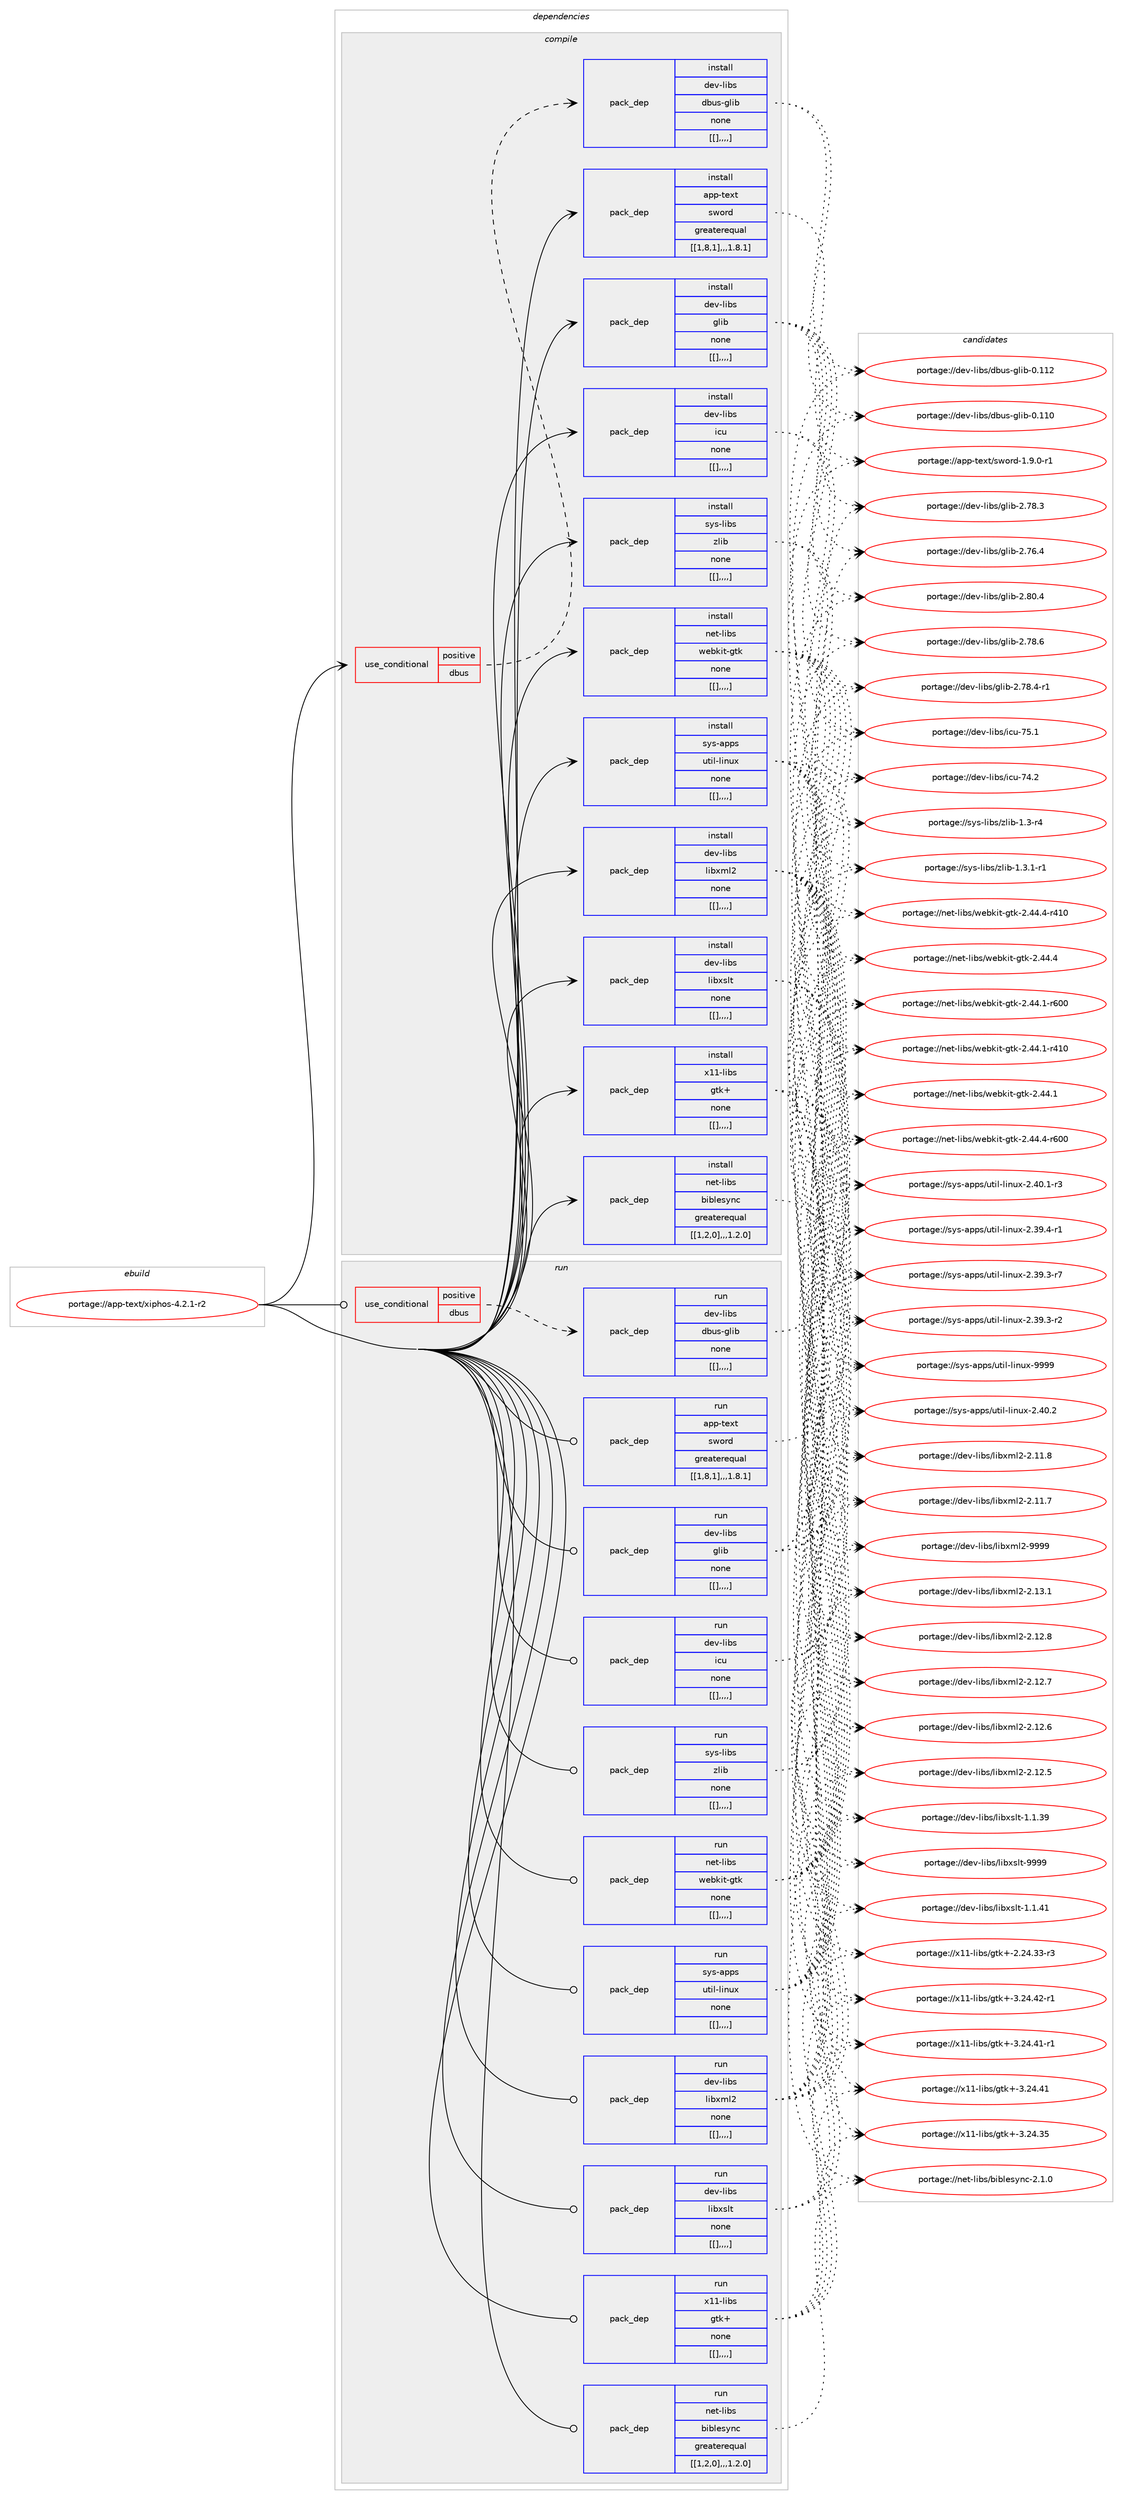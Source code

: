 digraph prolog {

# *************
# Graph options
# *************

newrank=true;
concentrate=true;
compound=true;
graph [rankdir=LR,fontname=Helvetica,fontsize=10,ranksep=1.5];#, ranksep=2.5, nodesep=0.2];
edge  [arrowhead=vee];
node  [fontname=Helvetica,fontsize=10];

# **********
# The ebuild
# **********

subgraph cluster_leftcol {
color=gray;
label=<<i>ebuild</i>>;
id [label="portage://app-text/xiphos-4.2.1-r2", color=red, width=4, href="../app-text/xiphos-4.2.1-r2.svg"];
}

# ****************
# The dependencies
# ****************

subgraph cluster_midcol {
color=gray;
label=<<i>dependencies</i>>;
subgraph cluster_compile {
fillcolor="#eeeeee";
style=filled;
label=<<i>compile</i>>;
subgraph cond16356 {
dependency60292 [label=<<TABLE BORDER="0" CELLBORDER="1" CELLSPACING="0" CELLPADDING="4"><TR><TD ROWSPAN="3" CELLPADDING="10">use_conditional</TD></TR><TR><TD>positive</TD></TR><TR><TD>dbus</TD></TR></TABLE>>, shape=none, color=red];
subgraph pack43427 {
dependency60293 [label=<<TABLE BORDER="0" CELLBORDER="1" CELLSPACING="0" CELLPADDING="4" WIDTH="220"><TR><TD ROWSPAN="6" CELLPADDING="30">pack_dep</TD></TR><TR><TD WIDTH="110">install</TD></TR><TR><TD>dev-libs</TD></TR><TR><TD>dbus-glib</TD></TR><TR><TD>none</TD></TR><TR><TD>[[],,,,]</TD></TR></TABLE>>, shape=none, color=blue];
}
dependency60292:e -> dependency60293:w [weight=20,style="dashed",arrowhead="vee"];
}
id:e -> dependency60292:w [weight=20,style="solid",arrowhead="vee"];
subgraph pack43428 {
dependency60294 [label=<<TABLE BORDER="0" CELLBORDER="1" CELLSPACING="0" CELLPADDING="4" WIDTH="220"><TR><TD ROWSPAN="6" CELLPADDING="30">pack_dep</TD></TR><TR><TD WIDTH="110">install</TD></TR><TR><TD>app-text</TD></TR><TR><TD>sword</TD></TR><TR><TD>greaterequal</TD></TR><TR><TD>[[1,8,1],,,1.8.1]</TD></TR></TABLE>>, shape=none, color=blue];
}
id:e -> dependency60294:w [weight=20,style="solid",arrowhead="vee"];
subgraph pack43429 {
dependency60295 [label=<<TABLE BORDER="0" CELLBORDER="1" CELLSPACING="0" CELLPADDING="4" WIDTH="220"><TR><TD ROWSPAN="6" CELLPADDING="30">pack_dep</TD></TR><TR><TD WIDTH="110">install</TD></TR><TR><TD>dev-libs</TD></TR><TR><TD>glib</TD></TR><TR><TD>none</TD></TR><TR><TD>[[],,,,]</TD></TR></TABLE>>, shape=none, color=blue];
}
id:e -> dependency60295:w [weight=20,style="solid",arrowhead="vee"];
subgraph pack43430 {
dependency60296 [label=<<TABLE BORDER="0" CELLBORDER="1" CELLSPACING="0" CELLPADDING="4" WIDTH="220"><TR><TD ROWSPAN="6" CELLPADDING="30">pack_dep</TD></TR><TR><TD WIDTH="110">install</TD></TR><TR><TD>dev-libs</TD></TR><TR><TD>icu</TD></TR><TR><TD>none</TD></TR><TR><TD>[[],,,,]</TD></TR></TABLE>>, shape=none, color=blue];
}
id:e -> dependency60296:w [weight=20,style="solid",arrowhead="vee"];
subgraph pack43431 {
dependency60297 [label=<<TABLE BORDER="0" CELLBORDER="1" CELLSPACING="0" CELLPADDING="4" WIDTH="220"><TR><TD ROWSPAN="6" CELLPADDING="30">pack_dep</TD></TR><TR><TD WIDTH="110">install</TD></TR><TR><TD>dev-libs</TD></TR><TR><TD>libxml2</TD></TR><TR><TD>none</TD></TR><TR><TD>[[],,,,]</TD></TR></TABLE>>, shape=none, color=blue];
}
id:e -> dependency60297:w [weight=20,style="solid",arrowhead="vee"];
subgraph pack43432 {
dependency60298 [label=<<TABLE BORDER="0" CELLBORDER="1" CELLSPACING="0" CELLPADDING="4" WIDTH="220"><TR><TD ROWSPAN="6" CELLPADDING="30">pack_dep</TD></TR><TR><TD WIDTH="110">install</TD></TR><TR><TD>dev-libs</TD></TR><TR><TD>libxslt</TD></TR><TR><TD>none</TD></TR><TR><TD>[[],,,,]</TD></TR></TABLE>>, shape=none, color=blue];
}
id:e -> dependency60298:w [weight=20,style="solid",arrowhead="vee"];
subgraph pack43433 {
dependency60299 [label=<<TABLE BORDER="0" CELLBORDER="1" CELLSPACING="0" CELLPADDING="4" WIDTH="220"><TR><TD ROWSPAN="6" CELLPADDING="30">pack_dep</TD></TR><TR><TD WIDTH="110">install</TD></TR><TR><TD>net-libs</TD></TR><TR><TD>biblesync</TD></TR><TR><TD>greaterequal</TD></TR><TR><TD>[[1,2,0],,,1.2.0]</TD></TR></TABLE>>, shape=none, color=blue];
}
id:e -> dependency60299:w [weight=20,style="solid",arrowhead="vee"];
subgraph pack43434 {
dependency60300 [label=<<TABLE BORDER="0" CELLBORDER="1" CELLSPACING="0" CELLPADDING="4" WIDTH="220"><TR><TD ROWSPAN="6" CELLPADDING="30">pack_dep</TD></TR><TR><TD WIDTH="110">install</TD></TR><TR><TD>net-libs</TD></TR><TR><TD>webkit-gtk</TD></TR><TR><TD>none</TD></TR><TR><TD>[[],,,,]</TD></TR></TABLE>>, shape=none, color=blue];
}
id:e -> dependency60300:w [weight=20,style="solid",arrowhead="vee"];
subgraph pack43435 {
dependency60301 [label=<<TABLE BORDER="0" CELLBORDER="1" CELLSPACING="0" CELLPADDING="4" WIDTH="220"><TR><TD ROWSPAN="6" CELLPADDING="30">pack_dep</TD></TR><TR><TD WIDTH="110">install</TD></TR><TR><TD>sys-apps</TD></TR><TR><TD>util-linux</TD></TR><TR><TD>none</TD></TR><TR><TD>[[],,,,]</TD></TR></TABLE>>, shape=none, color=blue];
}
id:e -> dependency60301:w [weight=20,style="solid",arrowhead="vee"];
subgraph pack43436 {
dependency60302 [label=<<TABLE BORDER="0" CELLBORDER="1" CELLSPACING="0" CELLPADDING="4" WIDTH="220"><TR><TD ROWSPAN="6" CELLPADDING="30">pack_dep</TD></TR><TR><TD WIDTH="110">install</TD></TR><TR><TD>sys-libs</TD></TR><TR><TD>zlib</TD></TR><TR><TD>none</TD></TR><TR><TD>[[],,,,]</TD></TR></TABLE>>, shape=none, color=blue];
}
id:e -> dependency60302:w [weight=20,style="solid",arrowhead="vee"];
subgraph pack43437 {
dependency60303 [label=<<TABLE BORDER="0" CELLBORDER="1" CELLSPACING="0" CELLPADDING="4" WIDTH="220"><TR><TD ROWSPAN="6" CELLPADDING="30">pack_dep</TD></TR><TR><TD WIDTH="110">install</TD></TR><TR><TD>x11-libs</TD></TR><TR><TD>gtk+</TD></TR><TR><TD>none</TD></TR><TR><TD>[[],,,,]</TD></TR></TABLE>>, shape=none, color=blue];
}
id:e -> dependency60303:w [weight=20,style="solid",arrowhead="vee"];
}
subgraph cluster_compileandrun {
fillcolor="#eeeeee";
style=filled;
label=<<i>compile and run</i>>;
}
subgraph cluster_run {
fillcolor="#eeeeee";
style=filled;
label=<<i>run</i>>;
subgraph cond16357 {
dependency60304 [label=<<TABLE BORDER="0" CELLBORDER="1" CELLSPACING="0" CELLPADDING="4"><TR><TD ROWSPAN="3" CELLPADDING="10">use_conditional</TD></TR><TR><TD>positive</TD></TR><TR><TD>dbus</TD></TR></TABLE>>, shape=none, color=red];
subgraph pack43438 {
dependency60305 [label=<<TABLE BORDER="0" CELLBORDER="1" CELLSPACING="0" CELLPADDING="4" WIDTH="220"><TR><TD ROWSPAN="6" CELLPADDING="30">pack_dep</TD></TR><TR><TD WIDTH="110">run</TD></TR><TR><TD>dev-libs</TD></TR><TR><TD>dbus-glib</TD></TR><TR><TD>none</TD></TR><TR><TD>[[],,,,]</TD></TR></TABLE>>, shape=none, color=blue];
}
dependency60304:e -> dependency60305:w [weight=20,style="dashed",arrowhead="vee"];
}
id:e -> dependency60304:w [weight=20,style="solid",arrowhead="odot"];
subgraph pack43439 {
dependency60306 [label=<<TABLE BORDER="0" CELLBORDER="1" CELLSPACING="0" CELLPADDING="4" WIDTH="220"><TR><TD ROWSPAN="6" CELLPADDING="30">pack_dep</TD></TR><TR><TD WIDTH="110">run</TD></TR><TR><TD>app-text</TD></TR><TR><TD>sword</TD></TR><TR><TD>greaterequal</TD></TR><TR><TD>[[1,8,1],,,1.8.1]</TD></TR></TABLE>>, shape=none, color=blue];
}
id:e -> dependency60306:w [weight=20,style="solid",arrowhead="odot"];
subgraph pack43440 {
dependency60307 [label=<<TABLE BORDER="0" CELLBORDER="1" CELLSPACING="0" CELLPADDING="4" WIDTH="220"><TR><TD ROWSPAN="6" CELLPADDING="30">pack_dep</TD></TR><TR><TD WIDTH="110">run</TD></TR><TR><TD>dev-libs</TD></TR><TR><TD>glib</TD></TR><TR><TD>none</TD></TR><TR><TD>[[],,,,]</TD></TR></TABLE>>, shape=none, color=blue];
}
id:e -> dependency60307:w [weight=20,style="solid",arrowhead="odot"];
subgraph pack43441 {
dependency60308 [label=<<TABLE BORDER="0" CELLBORDER="1" CELLSPACING="0" CELLPADDING="4" WIDTH="220"><TR><TD ROWSPAN="6" CELLPADDING="30">pack_dep</TD></TR><TR><TD WIDTH="110">run</TD></TR><TR><TD>dev-libs</TD></TR><TR><TD>icu</TD></TR><TR><TD>none</TD></TR><TR><TD>[[],,,,]</TD></TR></TABLE>>, shape=none, color=blue];
}
id:e -> dependency60308:w [weight=20,style="solid",arrowhead="odot"];
subgraph pack43442 {
dependency60309 [label=<<TABLE BORDER="0" CELLBORDER="1" CELLSPACING="0" CELLPADDING="4" WIDTH="220"><TR><TD ROWSPAN="6" CELLPADDING="30">pack_dep</TD></TR><TR><TD WIDTH="110">run</TD></TR><TR><TD>dev-libs</TD></TR><TR><TD>libxml2</TD></TR><TR><TD>none</TD></TR><TR><TD>[[],,,,]</TD></TR></TABLE>>, shape=none, color=blue];
}
id:e -> dependency60309:w [weight=20,style="solid",arrowhead="odot"];
subgraph pack43443 {
dependency60310 [label=<<TABLE BORDER="0" CELLBORDER="1" CELLSPACING="0" CELLPADDING="4" WIDTH="220"><TR><TD ROWSPAN="6" CELLPADDING="30">pack_dep</TD></TR><TR><TD WIDTH="110">run</TD></TR><TR><TD>dev-libs</TD></TR><TR><TD>libxslt</TD></TR><TR><TD>none</TD></TR><TR><TD>[[],,,,]</TD></TR></TABLE>>, shape=none, color=blue];
}
id:e -> dependency60310:w [weight=20,style="solid",arrowhead="odot"];
subgraph pack43444 {
dependency60311 [label=<<TABLE BORDER="0" CELLBORDER="1" CELLSPACING="0" CELLPADDING="4" WIDTH="220"><TR><TD ROWSPAN="6" CELLPADDING="30">pack_dep</TD></TR><TR><TD WIDTH="110">run</TD></TR><TR><TD>net-libs</TD></TR><TR><TD>biblesync</TD></TR><TR><TD>greaterequal</TD></TR><TR><TD>[[1,2,0],,,1.2.0]</TD></TR></TABLE>>, shape=none, color=blue];
}
id:e -> dependency60311:w [weight=20,style="solid",arrowhead="odot"];
subgraph pack43445 {
dependency60312 [label=<<TABLE BORDER="0" CELLBORDER="1" CELLSPACING="0" CELLPADDING="4" WIDTH="220"><TR><TD ROWSPAN="6" CELLPADDING="30">pack_dep</TD></TR><TR><TD WIDTH="110">run</TD></TR><TR><TD>net-libs</TD></TR><TR><TD>webkit-gtk</TD></TR><TR><TD>none</TD></TR><TR><TD>[[],,,,]</TD></TR></TABLE>>, shape=none, color=blue];
}
id:e -> dependency60312:w [weight=20,style="solid",arrowhead="odot"];
subgraph pack43446 {
dependency60313 [label=<<TABLE BORDER="0" CELLBORDER="1" CELLSPACING="0" CELLPADDING="4" WIDTH="220"><TR><TD ROWSPAN="6" CELLPADDING="30">pack_dep</TD></TR><TR><TD WIDTH="110">run</TD></TR><TR><TD>sys-apps</TD></TR><TR><TD>util-linux</TD></TR><TR><TD>none</TD></TR><TR><TD>[[],,,,]</TD></TR></TABLE>>, shape=none, color=blue];
}
id:e -> dependency60313:w [weight=20,style="solid",arrowhead="odot"];
subgraph pack43447 {
dependency60314 [label=<<TABLE BORDER="0" CELLBORDER="1" CELLSPACING="0" CELLPADDING="4" WIDTH="220"><TR><TD ROWSPAN="6" CELLPADDING="30">pack_dep</TD></TR><TR><TD WIDTH="110">run</TD></TR><TR><TD>sys-libs</TD></TR><TR><TD>zlib</TD></TR><TR><TD>none</TD></TR><TR><TD>[[],,,,]</TD></TR></TABLE>>, shape=none, color=blue];
}
id:e -> dependency60314:w [weight=20,style="solid",arrowhead="odot"];
subgraph pack43448 {
dependency60315 [label=<<TABLE BORDER="0" CELLBORDER="1" CELLSPACING="0" CELLPADDING="4" WIDTH="220"><TR><TD ROWSPAN="6" CELLPADDING="30">pack_dep</TD></TR><TR><TD WIDTH="110">run</TD></TR><TR><TD>x11-libs</TD></TR><TR><TD>gtk+</TD></TR><TR><TD>none</TD></TR><TR><TD>[[],,,,]</TD></TR></TABLE>>, shape=none, color=blue];
}
id:e -> dependency60315:w [weight=20,style="solid",arrowhead="odot"];
}
}

# **************
# The candidates
# **************

subgraph cluster_choices {
rank=same;
color=gray;
label=<<i>candidates</i>>;

subgraph choice43427 {
color=black;
nodesep=1;
choice100101118451081059811547100981171154510310810598454846494950 [label="portage://dev-libs/dbus-glib-0.112", color=red, width=4,href="../dev-libs/dbus-glib-0.112.svg"];
choice100101118451081059811547100981171154510310810598454846494948 [label="portage://dev-libs/dbus-glib-0.110", color=red, width=4,href="../dev-libs/dbus-glib-0.110.svg"];
dependency60293:e -> choice100101118451081059811547100981171154510310810598454846494950:w [style=dotted,weight="100"];
dependency60293:e -> choice100101118451081059811547100981171154510310810598454846494948:w [style=dotted,weight="100"];
}
subgraph choice43428 {
color=black;
nodesep=1;
choice9711211245116101120116471151191111141004549465746484511449 [label="portage://app-text/sword-1.9.0-r1", color=red, width=4,href="../app-text/sword-1.9.0-r1.svg"];
dependency60294:e -> choice9711211245116101120116471151191111141004549465746484511449:w [style=dotted,weight="100"];
}
subgraph choice43429 {
color=black;
nodesep=1;
choice1001011184510810598115471031081059845504656484652 [label="portage://dev-libs/glib-2.80.4", color=red, width=4,href="../dev-libs/glib-2.80.4.svg"];
choice1001011184510810598115471031081059845504655564654 [label="portage://dev-libs/glib-2.78.6", color=red, width=4,href="../dev-libs/glib-2.78.6.svg"];
choice10010111845108105981154710310810598455046555646524511449 [label="portage://dev-libs/glib-2.78.4-r1", color=red, width=4,href="../dev-libs/glib-2.78.4-r1.svg"];
choice1001011184510810598115471031081059845504655564651 [label="portage://dev-libs/glib-2.78.3", color=red, width=4,href="../dev-libs/glib-2.78.3.svg"];
choice1001011184510810598115471031081059845504655544652 [label="portage://dev-libs/glib-2.76.4", color=red, width=4,href="../dev-libs/glib-2.76.4.svg"];
dependency60295:e -> choice1001011184510810598115471031081059845504656484652:w [style=dotted,weight="100"];
dependency60295:e -> choice1001011184510810598115471031081059845504655564654:w [style=dotted,weight="100"];
dependency60295:e -> choice10010111845108105981154710310810598455046555646524511449:w [style=dotted,weight="100"];
dependency60295:e -> choice1001011184510810598115471031081059845504655564651:w [style=dotted,weight="100"];
dependency60295:e -> choice1001011184510810598115471031081059845504655544652:w [style=dotted,weight="100"];
}
subgraph choice43430 {
color=black;
nodesep=1;
choice100101118451081059811547105991174555534649 [label="portage://dev-libs/icu-75.1", color=red, width=4,href="../dev-libs/icu-75.1.svg"];
choice100101118451081059811547105991174555524650 [label="portage://dev-libs/icu-74.2", color=red, width=4,href="../dev-libs/icu-74.2.svg"];
dependency60296:e -> choice100101118451081059811547105991174555534649:w [style=dotted,weight="100"];
dependency60296:e -> choice100101118451081059811547105991174555524650:w [style=dotted,weight="100"];
}
subgraph choice43431 {
color=black;
nodesep=1;
choice10010111845108105981154710810598120109108504557575757 [label="portage://dev-libs/libxml2-9999", color=red, width=4,href="../dev-libs/libxml2-9999.svg"];
choice100101118451081059811547108105981201091085045504649514649 [label="portage://dev-libs/libxml2-2.13.1", color=red, width=4,href="../dev-libs/libxml2-2.13.1.svg"];
choice100101118451081059811547108105981201091085045504649504656 [label="portage://dev-libs/libxml2-2.12.8", color=red, width=4,href="../dev-libs/libxml2-2.12.8.svg"];
choice100101118451081059811547108105981201091085045504649504655 [label="portage://dev-libs/libxml2-2.12.7", color=red, width=4,href="../dev-libs/libxml2-2.12.7.svg"];
choice100101118451081059811547108105981201091085045504649504654 [label="portage://dev-libs/libxml2-2.12.6", color=red, width=4,href="../dev-libs/libxml2-2.12.6.svg"];
choice100101118451081059811547108105981201091085045504649504653 [label="portage://dev-libs/libxml2-2.12.5", color=red, width=4,href="../dev-libs/libxml2-2.12.5.svg"];
choice100101118451081059811547108105981201091085045504649494656 [label="portage://dev-libs/libxml2-2.11.8", color=red, width=4,href="../dev-libs/libxml2-2.11.8.svg"];
choice100101118451081059811547108105981201091085045504649494655 [label="portage://dev-libs/libxml2-2.11.7", color=red, width=4,href="../dev-libs/libxml2-2.11.7.svg"];
dependency60297:e -> choice10010111845108105981154710810598120109108504557575757:w [style=dotted,weight="100"];
dependency60297:e -> choice100101118451081059811547108105981201091085045504649514649:w [style=dotted,weight="100"];
dependency60297:e -> choice100101118451081059811547108105981201091085045504649504656:w [style=dotted,weight="100"];
dependency60297:e -> choice100101118451081059811547108105981201091085045504649504655:w [style=dotted,weight="100"];
dependency60297:e -> choice100101118451081059811547108105981201091085045504649504654:w [style=dotted,weight="100"];
dependency60297:e -> choice100101118451081059811547108105981201091085045504649504653:w [style=dotted,weight="100"];
dependency60297:e -> choice100101118451081059811547108105981201091085045504649494656:w [style=dotted,weight="100"];
dependency60297:e -> choice100101118451081059811547108105981201091085045504649494655:w [style=dotted,weight="100"];
}
subgraph choice43432 {
color=black;
nodesep=1;
choice100101118451081059811547108105981201151081164557575757 [label="portage://dev-libs/libxslt-9999", color=red, width=4,href="../dev-libs/libxslt-9999.svg"];
choice1001011184510810598115471081059812011510811645494649465249 [label="portage://dev-libs/libxslt-1.1.41", color=red, width=4,href="../dev-libs/libxslt-1.1.41.svg"];
choice1001011184510810598115471081059812011510811645494649465157 [label="portage://dev-libs/libxslt-1.1.39", color=red, width=4,href="../dev-libs/libxslt-1.1.39.svg"];
dependency60298:e -> choice100101118451081059811547108105981201151081164557575757:w [style=dotted,weight="100"];
dependency60298:e -> choice1001011184510810598115471081059812011510811645494649465249:w [style=dotted,weight="100"];
dependency60298:e -> choice1001011184510810598115471081059812011510811645494649465157:w [style=dotted,weight="100"];
}
subgraph choice43433 {
color=black;
nodesep=1;
choice110101116451081059811547981059810810111512111099455046494648 [label="portage://net-libs/biblesync-2.1.0", color=red, width=4,href="../net-libs/biblesync-2.1.0.svg"];
dependency60299:e -> choice110101116451081059811547981059810810111512111099455046494648:w [style=dotted,weight="100"];
}
subgraph choice43434 {
color=black;
nodesep=1;
choice11010111645108105981154711910198107105116451031161074550465252465245114544848 [label="portage://net-libs/webkit-gtk-2.44.4-r600", color=red, width=4,href="../net-libs/webkit-gtk-2.44.4-r600.svg"];
choice11010111645108105981154711910198107105116451031161074550465252465245114524948 [label="portage://net-libs/webkit-gtk-2.44.4-r410", color=red, width=4,href="../net-libs/webkit-gtk-2.44.4-r410.svg"];
choice110101116451081059811547119101981071051164510311610745504652524652 [label="portage://net-libs/webkit-gtk-2.44.4", color=red, width=4,href="../net-libs/webkit-gtk-2.44.4.svg"];
choice11010111645108105981154711910198107105116451031161074550465252464945114544848 [label="portage://net-libs/webkit-gtk-2.44.1-r600", color=red, width=4,href="../net-libs/webkit-gtk-2.44.1-r600.svg"];
choice11010111645108105981154711910198107105116451031161074550465252464945114524948 [label="portage://net-libs/webkit-gtk-2.44.1-r410", color=red, width=4,href="../net-libs/webkit-gtk-2.44.1-r410.svg"];
choice110101116451081059811547119101981071051164510311610745504652524649 [label="portage://net-libs/webkit-gtk-2.44.1", color=red, width=4,href="../net-libs/webkit-gtk-2.44.1.svg"];
dependency60300:e -> choice11010111645108105981154711910198107105116451031161074550465252465245114544848:w [style=dotted,weight="100"];
dependency60300:e -> choice11010111645108105981154711910198107105116451031161074550465252465245114524948:w [style=dotted,weight="100"];
dependency60300:e -> choice110101116451081059811547119101981071051164510311610745504652524652:w [style=dotted,weight="100"];
dependency60300:e -> choice11010111645108105981154711910198107105116451031161074550465252464945114544848:w [style=dotted,weight="100"];
dependency60300:e -> choice11010111645108105981154711910198107105116451031161074550465252464945114524948:w [style=dotted,weight="100"];
dependency60300:e -> choice110101116451081059811547119101981071051164510311610745504652524649:w [style=dotted,weight="100"];
}
subgraph choice43435 {
color=black;
nodesep=1;
choice115121115459711211211547117116105108451081051101171204557575757 [label="portage://sys-apps/util-linux-9999", color=red, width=4,href="../sys-apps/util-linux-9999.svg"];
choice1151211154597112112115471171161051084510810511011712045504652484650 [label="portage://sys-apps/util-linux-2.40.2", color=red, width=4,href="../sys-apps/util-linux-2.40.2.svg"];
choice11512111545971121121154711711610510845108105110117120455046524846494511451 [label="portage://sys-apps/util-linux-2.40.1-r3", color=red, width=4,href="../sys-apps/util-linux-2.40.1-r3.svg"];
choice11512111545971121121154711711610510845108105110117120455046515746524511449 [label="portage://sys-apps/util-linux-2.39.4-r1", color=red, width=4,href="../sys-apps/util-linux-2.39.4-r1.svg"];
choice11512111545971121121154711711610510845108105110117120455046515746514511455 [label="portage://sys-apps/util-linux-2.39.3-r7", color=red, width=4,href="../sys-apps/util-linux-2.39.3-r7.svg"];
choice11512111545971121121154711711610510845108105110117120455046515746514511450 [label="portage://sys-apps/util-linux-2.39.3-r2", color=red, width=4,href="../sys-apps/util-linux-2.39.3-r2.svg"];
dependency60301:e -> choice115121115459711211211547117116105108451081051101171204557575757:w [style=dotted,weight="100"];
dependency60301:e -> choice1151211154597112112115471171161051084510810511011712045504652484650:w [style=dotted,weight="100"];
dependency60301:e -> choice11512111545971121121154711711610510845108105110117120455046524846494511451:w [style=dotted,weight="100"];
dependency60301:e -> choice11512111545971121121154711711610510845108105110117120455046515746524511449:w [style=dotted,weight="100"];
dependency60301:e -> choice11512111545971121121154711711610510845108105110117120455046515746514511455:w [style=dotted,weight="100"];
dependency60301:e -> choice11512111545971121121154711711610510845108105110117120455046515746514511450:w [style=dotted,weight="100"];
}
subgraph choice43436 {
color=black;
nodesep=1;
choice115121115451081059811547122108105984549465146494511449 [label="portage://sys-libs/zlib-1.3.1-r1", color=red, width=4,href="../sys-libs/zlib-1.3.1-r1.svg"];
choice11512111545108105981154712210810598454946514511452 [label="portage://sys-libs/zlib-1.3-r4", color=red, width=4,href="../sys-libs/zlib-1.3-r4.svg"];
dependency60302:e -> choice115121115451081059811547122108105984549465146494511449:w [style=dotted,weight="100"];
dependency60302:e -> choice11512111545108105981154712210810598454946514511452:w [style=dotted,weight="100"];
}
subgraph choice43437 {
color=black;
nodesep=1;
choice12049494510810598115471031161074345514650524652504511449 [label="portage://x11-libs/gtk+-3.24.42-r1", color=red, width=4,href="../x11-libs/gtk+-3.24.42-r1.svg"];
choice12049494510810598115471031161074345514650524652494511449 [label="portage://x11-libs/gtk+-3.24.41-r1", color=red, width=4,href="../x11-libs/gtk+-3.24.41-r1.svg"];
choice1204949451081059811547103116107434551465052465249 [label="portage://x11-libs/gtk+-3.24.41", color=red, width=4,href="../x11-libs/gtk+-3.24.41.svg"];
choice1204949451081059811547103116107434551465052465153 [label="portage://x11-libs/gtk+-3.24.35", color=red, width=4,href="../x11-libs/gtk+-3.24.35.svg"];
choice12049494510810598115471031161074345504650524651514511451 [label="portage://x11-libs/gtk+-2.24.33-r3", color=red, width=4,href="../x11-libs/gtk+-2.24.33-r3.svg"];
dependency60303:e -> choice12049494510810598115471031161074345514650524652504511449:w [style=dotted,weight="100"];
dependency60303:e -> choice12049494510810598115471031161074345514650524652494511449:w [style=dotted,weight="100"];
dependency60303:e -> choice1204949451081059811547103116107434551465052465249:w [style=dotted,weight="100"];
dependency60303:e -> choice1204949451081059811547103116107434551465052465153:w [style=dotted,weight="100"];
dependency60303:e -> choice12049494510810598115471031161074345504650524651514511451:w [style=dotted,weight="100"];
}
subgraph choice43438 {
color=black;
nodesep=1;
choice100101118451081059811547100981171154510310810598454846494950 [label="portage://dev-libs/dbus-glib-0.112", color=red, width=4,href="../dev-libs/dbus-glib-0.112.svg"];
choice100101118451081059811547100981171154510310810598454846494948 [label="portage://dev-libs/dbus-glib-0.110", color=red, width=4,href="../dev-libs/dbus-glib-0.110.svg"];
dependency60305:e -> choice100101118451081059811547100981171154510310810598454846494950:w [style=dotted,weight="100"];
dependency60305:e -> choice100101118451081059811547100981171154510310810598454846494948:w [style=dotted,weight="100"];
}
subgraph choice43439 {
color=black;
nodesep=1;
choice9711211245116101120116471151191111141004549465746484511449 [label="portage://app-text/sword-1.9.0-r1", color=red, width=4,href="../app-text/sword-1.9.0-r1.svg"];
dependency60306:e -> choice9711211245116101120116471151191111141004549465746484511449:w [style=dotted,weight="100"];
}
subgraph choice43440 {
color=black;
nodesep=1;
choice1001011184510810598115471031081059845504656484652 [label="portage://dev-libs/glib-2.80.4", color=red, width=4,href="../dev-libs/glib-2.80.4.svg"];
choice1001011184510810598115471031081059845504655564654 [label="portage://dev-libs/glib-2.78.6", color=red, width=4,href="../dev-libs/glib-2.78.6.svg"];
choice10010111845108105981154710310810598455046555646524511449 [label="portage://dev-libs/glib-2.78.4-r1", color=red, width=4,href="../dev-libs/glib-2.78.4-r1.svg"];
choice1001011184510810598115471031081059845504655564651 [label="portage://dev-libs/glib-2.78.3", color=red, width=4,href="../dev-libs/glib-2.78.3.svg"];
choice1001011184510810598115471031081059845504655544652 [label="portage://dev-libs/glib-2.76.4", color=red, width=4,href="../dev-libs/glib-2.76.4.svg"];
dependency60307:e -> choice1001011184510810598115471031081059845504656484652:w [style=dotted,weight="100"];
dependency60307:e -> choice1001011184510810598115471031081059845504655564654:w [style=dotted,weight="100"];
dependency60307:e -> choice10010111845108105981154710310810598455046555646524511449:w [style=dotted,weight="100"];
dependency60307:e -> choice1001011184510810598115471031081059845504655564651:w [style=dotted,weight="100"];
dependency60307:e -> choice1001011184510810598115471031081059845504655544652:w [style=dotted,weight="100"];
}
subgraph choice43441 {
color=black;
nodesep=1;
choice100101118451081059811547105991174555534649 [label="portage://dev-libs/icu-75.1", color=red, width=4,href="../dev-libs/icu-75.1.svg"];
choice100101118451081059811547105991174555524650 [label="portage://dev-libs/icu-74.2", color=red, width=4,href="../dev-libs/icu-74.2.svg"];
dependency60308:e -> choice100101118451081059811547105991174555534649:w [style=dotted,weight="100"];
dependency60308:e -> choice100101118451081059811547105991174555524650:w [style=dotted,weight="100"];
}
subgraph choice43442 {
color=black;
nodesep=1;
choice10010111845108105981154710810598120109108504557575757 [label="portage://dev-libs/libxml2-9999", color=red, width=4,href="../dev-libs/libxml2-9999.svg"];
choice100101118451081059811547108105981201091085045504649514649 [label="portage://dev-libs/libxml2-2.13.1", color=red, width=4,href="../dev-libs/libxml2-2.13.1.svg"];
choice100101118451081059811547108105981201091085045504649504656 [label="portage://dev-libs/libxml2-2.12.8", color=red, width=4,href="../dev-libs/libxml2-2.12.8.svg"];
choice100101118451081059811547108105981201091085045504649504655 [label="portage://dev-libs/libxml2-2.12.7", color=red, width=4,href="../dev-libs/libxml2-2.12.7.svg"];
choice100101118451081059811547108105981201091085045504649504654 [label="portage://dev-libs/libxml2-2.12.6", color=red, width=4,href="../dev-libs/libxml2-2.12.6.svg"];
choice100101118451081059811547108105981201091085045504649504653 [label="portage://dev-libs/libxml2-2.12.5", color=red, width=4,href="../dev-libs/libxml2-2.12.5.svg"];
choice100101118451081059811547108105981201091085045504649494656 [label="portage://dev-libs/libxml2-2.11.8", color=red, width=4,href="../dev-libs/libxml2-2.11.8.svg"];
choice100101118451081059811547108105981201091085045504649494655 [label="portage://dev-libs/libxml2-2.11.7", color=red, width=4,href="../dev-libs/libxml2-2.11.7.svg"];
dependency60309:e -> choice10010111845108105981154710810598120109108504557575757:w [style=dotted,weight="100"];
dependency60309:e -> choice100101118451081059811547108105981201091085045504649514649:w [style=dotted,weight="100"];
dependency60309:e -> choice100101118451081059811547108105981201091085045504649504656:w [style=dotted,weight="100"];
dependency60309:e -> choice100101118451081059811547108105981201091085045504649504655:w [style=dotted,weight="100"];
dependency60309:e -> choice100101118451081059811547108105981201091085045504649504654:w [style=dotted,weight="100"];
dependency60309:e -> choice100101118451081059811547108105981201091085045504649504653:w [style=dotted,weight="100"];
dependency60309:e -> choice100101118451081059811547108105981201091085045504649494656:w [style=dotted,weight="100"];
dependency60309:e -> choice100101118451081059811547108105981201091085045504649494655:w [style=dotted,weight="100"];
}
subgraph choice43443 {
color=black;
nodesep=1;
choice100101118451081059811547108105981201151081164557575757 [label="portage://dev-libs/libxslt-9999", color=red, width=4,href="../dev-libs/libxslt-9999.svg"];
choice1001011184510810598115471081059812011510811645494649465249 [label="portage://dev-libs/libxslt-1.1.41", color=red, width=4,href="../dev-libs/libxslt-1.1.41.svg"];
choice1001011184510810598115471081059812011510811645494649465157 [label="portage://dev-libs/libxslt-1.1.39", color=red, width=4,href="../dev-libs/libxslt-1.1.39.svg"];
dependency60310:e -> choice100101118451081059811547108105981201151081164557575757:w [style=dotted,weight="100"];
dependency60310:e -> choice1001011184510810598115471081059812011510811645494649465249:w [style=dotted,weight="100"];
dependency60310:e -> choice1001011184510810598115471081059812011510811645494649465157:w [style=dotted,weight="100"];
}
subgraph choice43444 {
color=black;
nodesep=1;
choice110101116451081059811547981059810810111512111099455046494648 [label="portage://net-libs/biblesync-2.1.0", color=red, width=4,href="../net-libs/biblesync-2.1.0.svg"];
dependency60311:e -> choice110101116451081059811547981059810810111512111099455046494648:w [style=dotted,weight="100"];
}
subgraph choice43445 {
color=black;
nodesep=1;
choice11010111645108105981154711910198107105116451031161074550465252465245114544848 [label="portage://net-libs/webkit-gtk-2.44.4-r600", color=red, width=4,href="../net-libs/webkit-gtk-2.44.4-r600.svg"];
choice11010111645108105981154711910198107105116451031161074550465252465245114524948 [label="portage://net-libs/webkit-gtk-2.44.4-r410", color=red, width=4,href="../net-libs/webkit-gtk-2.44.4-r410.svg"];
choice110101116451081059811547119101981071051164510311610745504652524652 [label="portage://net-libs/webkit-gtk-2.44.4", color=red, width=4,href="../net-libs/webkit-gtk-2.44.4.svg"];
choice11010111645108105981154711910198107105116451031161074550465252464945114544848 [label="portage://net-libs/webkit-gtk-2.44.1-r600", color=red, width=4,href="../net-libs/webkit-gtk-2.44.1-r600.svg"];
choice11010111645108105981154711910198107105116451031161074550465252464945114524948 [label="portage://net-libs/webkit-gtk-2.44.1-r410", color=red, width=4,href="../net-libs/webkit-gtk-2.44.1-r410.svg"];
choice110101116451081059811547119101981071051164510311610745504652524649 [label="portage://net-libs/webkit-gtk-2.44.1", color=red, width=4,href="../net-libs/webkit-gtk-2.44.1.svg"];
dependency60312:e -> choice11010111645108105981154711910198107105116451031161074550465252465245114544848:w [style=dotted,weight="100"];
dependency60312:e -> choice11010111645108105981154711910198107105116451031161074550465252465245114524948:w [style=dotted,weight="100"];
dependency60312:e -> choice110101116451081059811547119101981071051164510311610745504652524652:w [style=dotted,weight="100"];
dependency60312:e -> choice11010111645108105981154711910198107105116451031161074550465252464945114544848:w [style=dotted,weight="100"];
dependency60312:e -> choice11010111645108105981154711910198107105116451031161074550465252464945114524948:w [style=dotted,weight="100"];
dependency60312:e -> choice110101116451081059811547119101981071051164510311610745504652524649:w [style=dotted,weight="100"];
}
subgraph choice43446 {
color=black;
nodesep=1;
choice115121115459711211211547117116105108451081051101171204557575757 [label="portage://sys-apps/util-linux-9999", color=red, width=4,href="../sys-apps/util-linux-9999.svg"];
choice1151211154597112112115471171161051084510810511011712045504652484650 [label="portage://sys-apps/util-linux-2.40.2", color=red, width=4,href="../sys-apps/util-linux-2.40.2.svg"];
choice11512111545971121121154711711610510845108105110117120455046524846494511451 [label="portage://sys-apps/util-linux-2.40.1-r3", color=red, width=4,href="../sys-apps/util-linux-2.40.1-r3.svg"];
choice11512111545971121121154711711610510845108105110117120455046515746524511449 [label="portage://sys-apps/util-linux-2.39.4-r1", color=red, width=4,href="../sys-apps/util-linux-2.39.4-r1.svg"];
choice11512111545971121121154711711610510845108105110117120455046515746514511455 [label="portage://sys-apps/util-linux-2.39.3-r7", color=red, width=4,href="../sys-apps/util-linux-2.39.3-r7.svg"];
choice11512111545971121121154711711610510845108105110117120455046515746514511450 [label="portage://sys-apps/util-linux-2.39.3-r2", color=red, width=4,href="../sys-apps/util-linux-2.39.3-r2.svg"];
dependency60313:e -> choice115121115459711211211547117116105108451081051101171204557575757:w [style=dotted,weight="100"];
dependency60313:e -> choice1151211154597112112115471171161051084510810511011712045504652484650:w [style=dotted,weight="100"];
dependency60313:e -> choice11512111545971121121154711711610510845108105110117120455046524846494511451:w [style=dotted,weight="100"];
dependency60313:e -> choice11512111545971121121154711711610510845108105110117120455046515746524511449:w [style=dotted,weight="100"];
dependency60313:e -> choice11512111545971121121154711711610510845108105110117120455046515746514511455:w [style=dotted,weight="100"];
dependency60313:e -> choice11512111545971121121154711711610510845108105110117120455046515746514511450:w [style=dotted,weight="100"];
}
subgraph choice43447 {
color=black;
nodesep=1;
choice115121115451081059811547122108105984549465146494511449 [label="portage://sys-libs/zlib-1.3.1-r1", color=red, width=4,href="../sys-libs/zlib-1.3.1-r1.svg"];
choice11512111545108105981154712210810598454946514511452 [label="portage://sys-libs/zlib-1.3-r4", color=red, width=4,href="../sys-libs/zlib-1.3-r4.svg"];
dependency60314:e -> choice115121115451081059811547122108105984549465146494511449:w [style=dotted,weight="100"];
dependency60314:e -> choice11512111545108105981154712210810598454946514511452:w [style=dotted,weight="100"];
}
subgraph choice43448 {
color=black;
nodesep=1;
choice12049494510810598115471031161074345514650524652504511449 [label="portage://x11-libs/gtk+-3.24.42-r1", color=red, width=4,href="../x11-libs/gtk+-3.24.42-r1.svg"];
choice12049494510810598115471031161074345514650524652494511449 [label="portage://x11-libs/gtk+-3.24.41-r1", color=red, width=4,href="../x11-libs/gtk+-3.24.41-r1.svg"];
choice1204949451081059811547103116107434551465052465249 [label="portage://x11-libs/gtk+-3.24.41", color=red, width=4,href="../x11-libs/gtk+-3.24.41.svg"];
choice1204949451081059811547103116107434551465052465153 [label="portage://x11-libs/gtk+-3.24.35", color=red, width=4,href="../x11-libs/gtk+-3.24.35.svg"];
choice12049494510810598115471031161074345504650524651514511451 [label="portage://x11-libs/gtk+-2.24.33-r3", color=red, width=4,href="../x11-libs/gtk+-2.24.33-r3.svg"];
dependency60315:e -> choice12049494510810598115471031161074345514650524652504511449:w [style=dotted,weight="100"];
dependency60315:e -> choice12049494510810598115471031161074345514650524652494511449:w [style=dotted,weight="100"];
dependency60315:e -> choice1204949451081059811547103116107434551465052465249:w [style=dotted,weight="100"];
dependency60315:e -> choice1204949451081059811547103116107434551465052465153:w [style=dotted,weight="100"];
dependency60315:e -> choice12049494510810598115471031161074345504650524651514511451:w [style=dotted,weight="100"];
}
}

}
